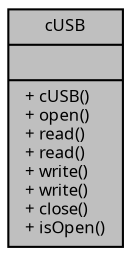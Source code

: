 digraph "cUSB"
{
  edge [fontname="Sans",fontsize="8",labelfontname="Sans",labelfontsize="8"];
  node [fontname="Sans",fontsize="8",shape=record];
  Node1 [label="{cUSB\n||+ cUSB()\l+ open()\l+ read()\l+ read()\l+ write()\l+ write()\l+ close()\l+ isOpen()\l}",height=0.2,width=0.4,color="black", fillcolor="grey75", style="filled", fontcolor="black"];
}
